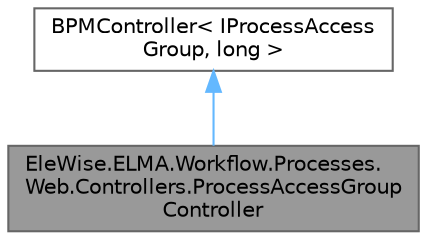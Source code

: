 digraph "EleWise.ELMA.Workflow.Processes.Web.Controllers.ProcessAccessGroupController"
{
 // LATEX_PDF_SIZE
  bgcolor="transparent";
  edge [fontname=Helvetica,fontsize=10,labelfontname=Helvetica,labelfontsize=10];
  node [fontname=Helvetica,fontsize=10,shape=box,height=0.2,width=0.4];
  Node1 [id="Node000001",label="EleWise.ELMA.Workflow.Processes.\lWeb.Controllers.ProcessAccessGroup\lController",height=0.2,width=0.4,color="gray40", fillcolor="grey60", style="filled", fontcolor="black",tooltip="Контроллер групп доступа к процессу"];
  Node2 -> Node1 [id="edge1_Node000001_Node000002",dir="back",color="steelblue1",style="solid",tooltip=" "];
  Node2 [id="Node000002",label="BPMController\< IProcessAccess\lGroup, long \>",height=0.2,width=0.4,color="gray40", fillcolor="white", style="filled",tooltip=" "];
}

